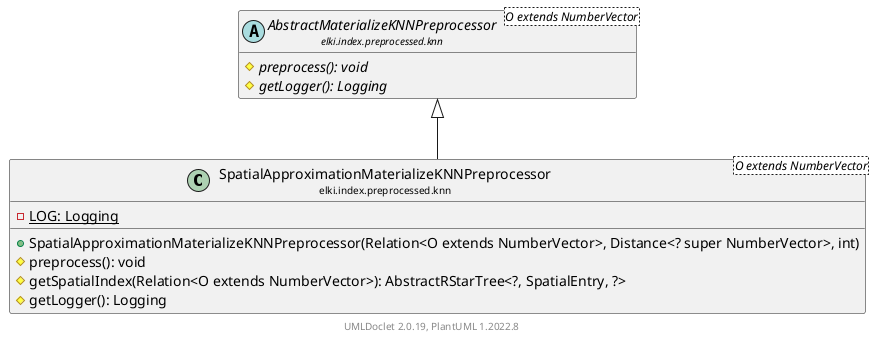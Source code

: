 @startuml
    remove .*\.(Instance|Par|Parameterizer|Factory)$
    set namespaceSeparator none
    hide empty fields
    hide empty methods

    class "<size:14>SpatialApproximationMaterializeKNNPreprocessor\n<size:10>elki.index.preprocessed.knn" as elki.index.preprocessed.knn.SpatialApproximationMaterializeKNNPreprocessor<O extends NumberVector> [[SpatialApproximationMaterializeKNNPreprocessor.html]] {
        {static} -LOG: Logging
        +SpatialApproximationMaterializeKNNPreprocessor(Relation<O extends NumberVector>, Distance<? super NumberVector>, int)
        #preprocess(): void
        #getSpatialIndex(Relation<O extends NumberVector>): AbstractRStarTree<?, SpatialEntry, ?>
        #getLogger(): Logging
    }

    abstract class "<size:14>AbstractMaterializeKNNPreprocessor\n<size:10>elki.index.preprocessed.knn" as elki.index.preprocessed.knn.AbstractMaterializeKNNPreprocessor<O extends NumberVector> [[AbstractMaterializeKNNPreprocessor.html]] {
        {abstract} #preprocess(): void
        {abstract} #getLogger(): Logging
    }
    class "<size:14>SpatialApproximationMaterializeKNNPreprocessor.Factory\n<size:10>elki.index.preprocessed.knn" as elki.index.preprocessed.knn.SpatialApproximationMaterializeKNNPreprocessor.Factory [[SpatialApproximationMaterializeKNNPreprocessor.Factory.html]]

    elki.index.preprocessed.knn.AbstractMaterializeKNNPreprocessor <|-- elki.index.preprocessed.knn.SpatialApproximationMaterializeKNNPreprocessor
    elki.index.preprocessed.knn.SpatialApproximationMaterializeKNNPreprocessor +-- elki.index.preprocessed.knn.SpatialApproximationMaterializeKNNPreprocessor.Factory

    center footer UMLDoclet 2.0.19, PlantUML 1.2022.8
@enduml
